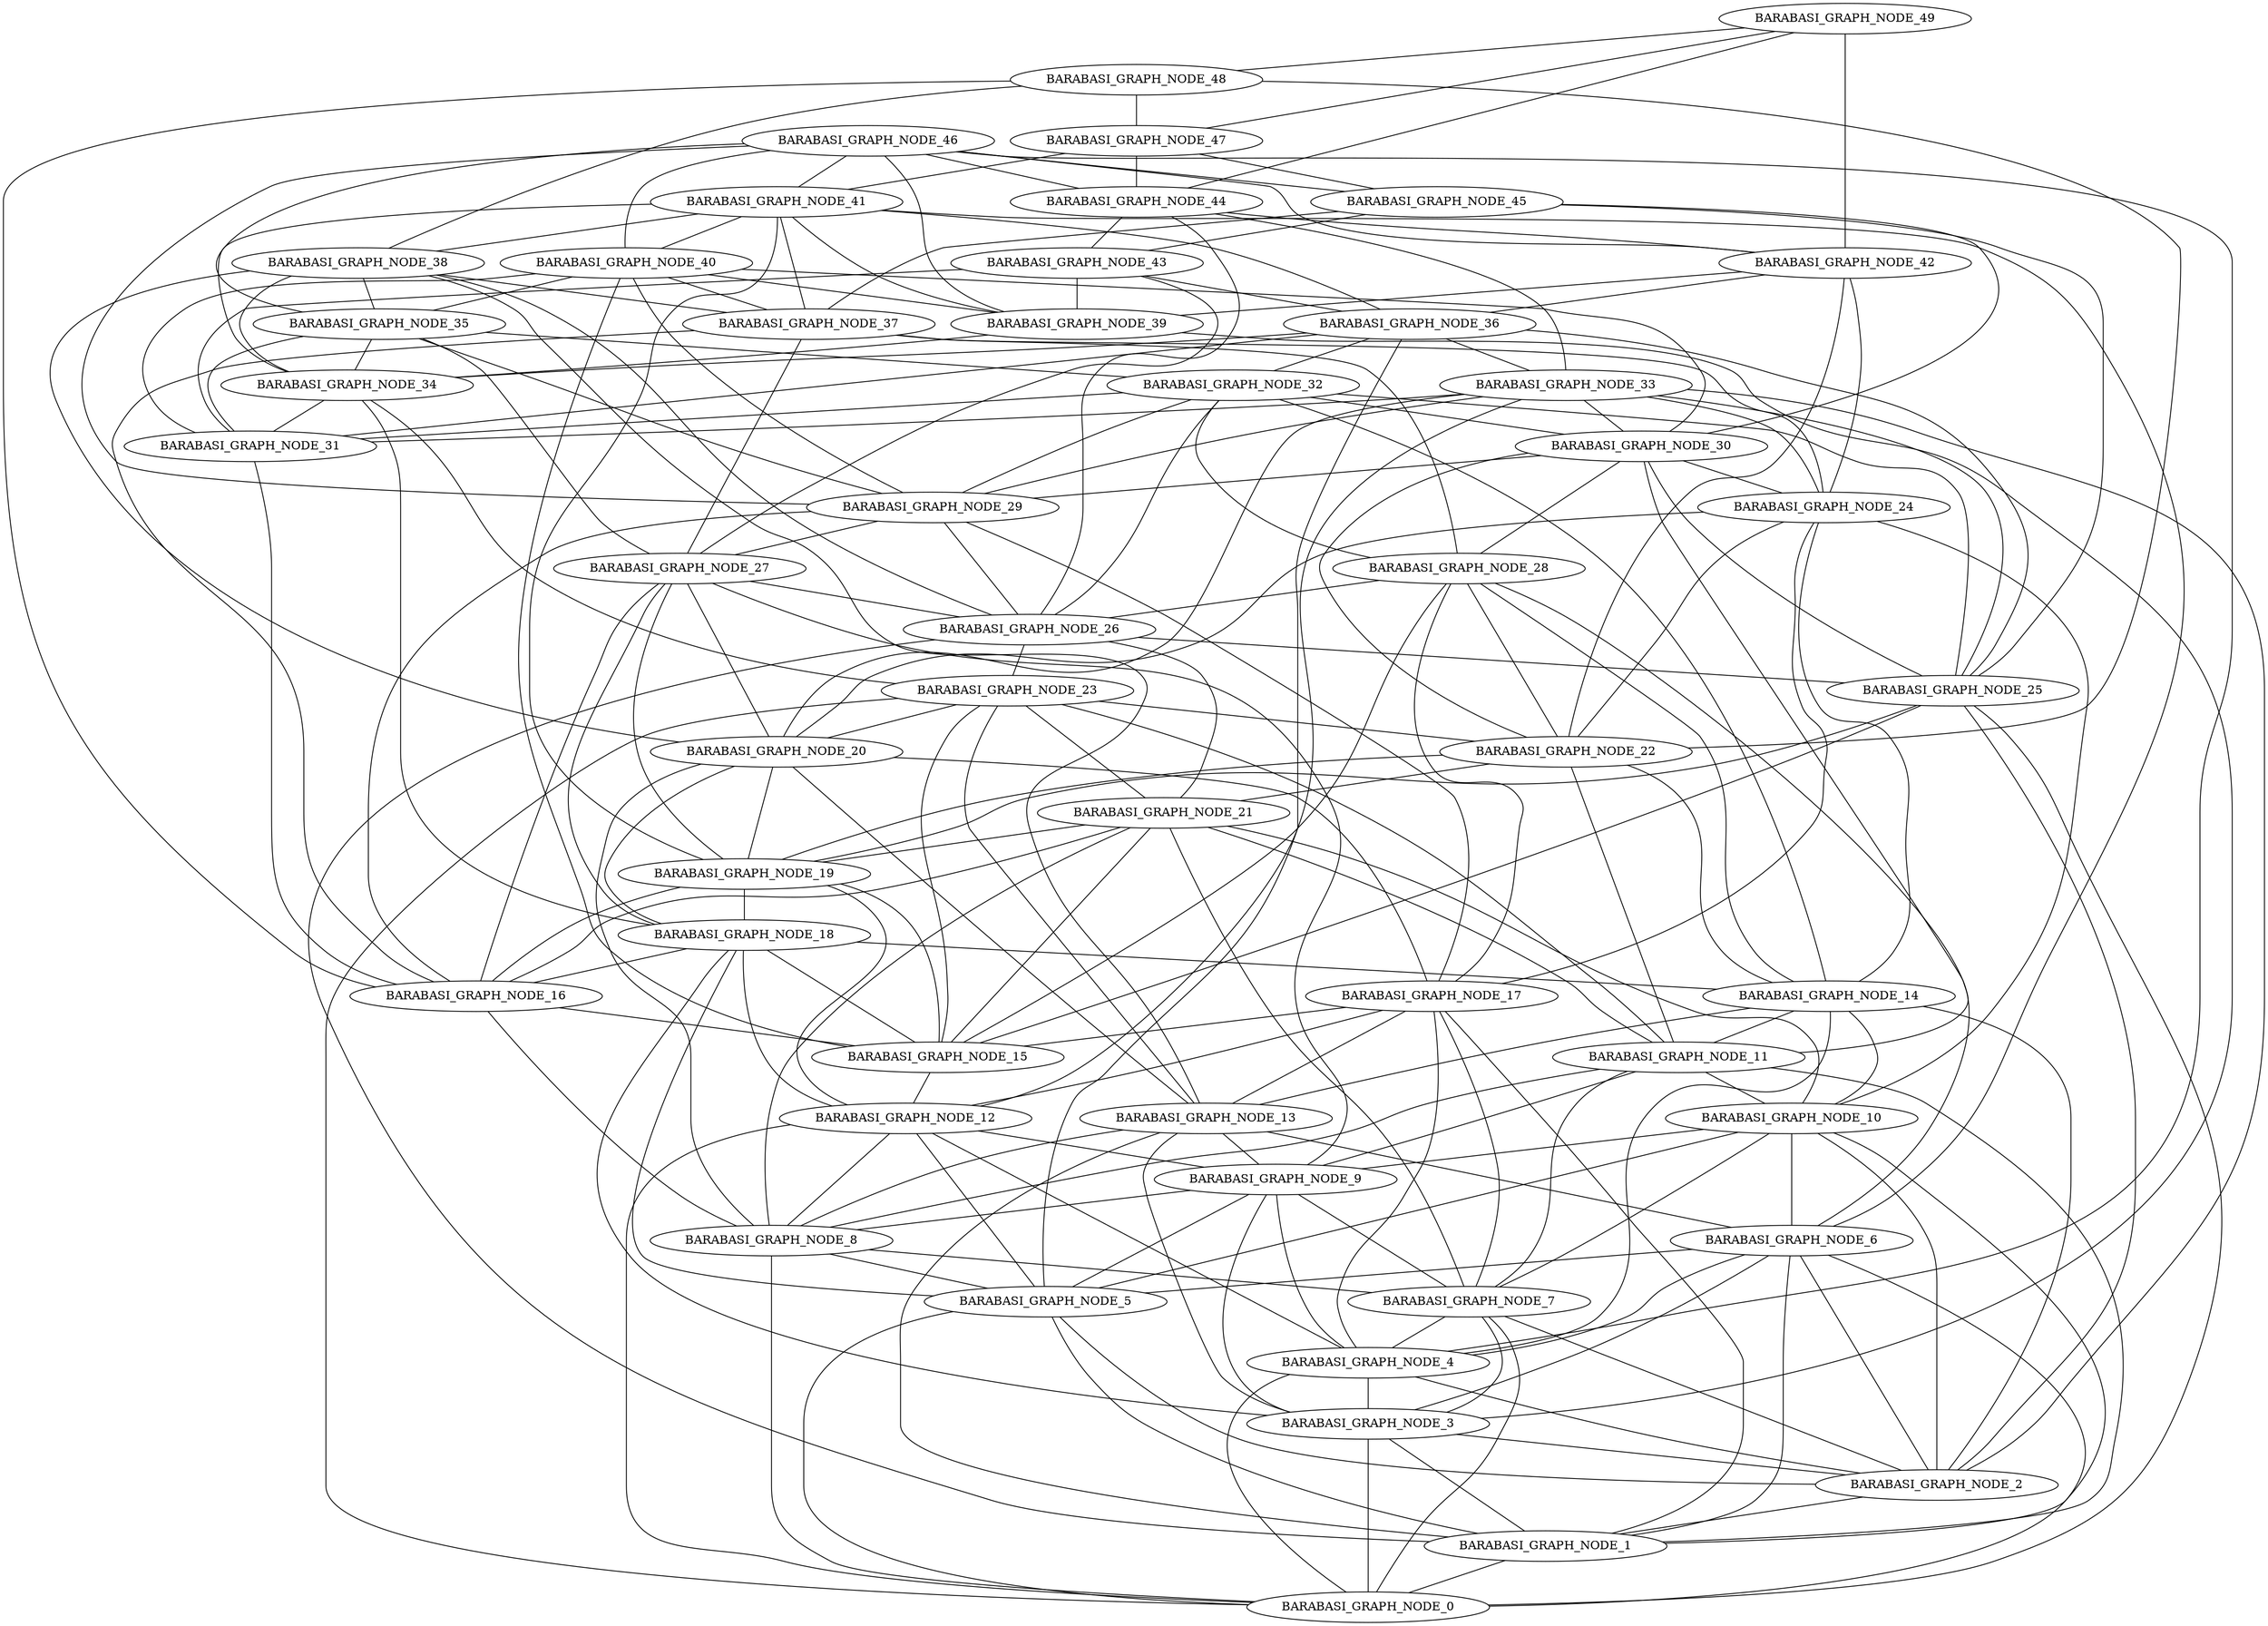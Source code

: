 graph BARABASI_GRAPH{
BARABASI_GRAPH_NODE_1 -- BARABASI_GRAPH_NODE_0 [weight=18];
BARABASI_GRAPH_NODE_2 -- BARABASI_GRAPH_NODE_1 [weight=2];
BARABASI_GRAPH_NODE_3 -- BARABASI_GRAPH_NODE_2 [weight=6];
BARABASI_GRAPH_NODE_3 -- BARABASI_GRAPH_NODE_0 [weight=17];
BARABASI_GRAPH_NODE_3 -- BARABASI_GRAPH_NODE_1 [weight=9];
BARABASI_GRAPH_NODE_4 -- BARABASI_GRAPH_NODE_2 [weight=13];
BARABASI_GRAPH_NODE_4 -- BARABASI_GRAPH_NODE_3 [weight=19];
BARABASI_GRAPH_NODE_4 -- BARABASI_GRAPH_NODE_0 [weight=9];
BARABASI_GRAPH_NODE_5 -- BARABASI_GRAPH_NODE_1 [weight=1];
BARABASI_GRAPH_NODE_5 -- BARABASI_GRAPH_NODE_0 [weight=14];
BARABASI_GRAPH_NODE_5 -- BARABASI_GRAPH_NODE_2 [weight=10];
BARABASI_GRAPH_NODE_6 -- BARABASI_GRAPH_NODE_3 [weight=8];
BARABASI_GRAPH_NODE_6 -- BARABASI_GRAPH_NODE_5 [weight=17];
BARABASI_GRAPH_NODE_6 -- BARABASI_GRAPH_NODE_4 [weight=4];
BARABASI_GRAPH_NODE_6 -- BARABASI_GRAPH_NODE_1 [weight=15];
BARABASI_GRAPH_NODE_6 -- BARABASI_GRAPH_NODE_0 [weight=1];
BARABASI_GRAPH_NODE_6 -- BARABASI_GRAPH_NODE_2 [weight=6];
BARABASI_GRAPH_NODE_7 -- BARABASI_GRAPH_NODE_3 [weight=19];
BARABASI_GRAPH_NODE_7 -- BARABASI_GRAPH_NODE_0 [weight=2];
BARABASI_GRAPH_NODE_7 -- BARABASI_GRAPH_NODE_2 [weight=2];
BARABASI_GRAPH_NODE_7 -- BARABASI_GRAPH_NODE_4 [weight=10];
BARABASI_GRAPH_NODE_8 -- BARABASI_GRAPH_NODE_5 [weight=14];
BARABASI_GRAPH_NODE_8 -- BARABASI_GRAPH_NODE_0 [weight=11];
BARABASI_GRAPH_NODE_8 -- BARABASI_GRAPH_NODE_7 [weight=15];
BARABASI_GRAPH_NODE_9 -- BARABASI_GRAPH_NODE_8 [weight=6];
BARABASI_GRAPH_NODE_9 -- BARABASI_GRAPH_NODE_3 [weight=17];
BARABASI_GRAPH_NODE_9 -- BARABASI_GRAPH_NODE_4 [weight=12];
BARABASI_GRAPH_NODE_9 -- BARABASI_GRAPH_NODE_5 [weight=2];
BARABASI_GRAPH_NODE_9 -- BARABASI_GRAPH_NODE_7 [weight=14];
BARABASI_GRAPH_NODE_10 -- BARABASI_GRAPH_NODE_9 [weight=1];
BARABASI_GRAPH_NODE_10 -- BARABASI_GRAPH_NODE_1 [weight=3];
BARABASI_GRAPH_NODE_10 -- BARABASI_GRAPH_NODE_5 [weight=6];
BARABASI_GRAPH_NODE_10 -- BARABASI_GRAPH_NODE_2 [weight=19];
BARABASI_GRAPH_NODE_10 -- BARABASI_GRAPH_NODE_7 [weight=8];
BARABASI_GRAPH_NODE_10 -- BARABASI_GRAPH_NODE_6 [weight=10];
BARABASI_GRAPH_NODE_11 -- BARABASI_GRAPH_NODE_9 [weight=19];
BARABASI_GRAPH_NODE_11 -- BARABASI_GRAPH_NODE_1 [weight=2];
BARABASI_GRAPH_NODE_11 -- BARABASI_GRAPH_NODE_10 [weight=17];
BARABASI_GRAPH_NODE_11 -- BARABASI_GRAPH_NODE_7 [weight=8];
BARABASI_GRAPH_NODE_11 -- BARABASI_GRAPH_NODE_8 [weight=5];
BARABASI_GRAPH_NODE_12 -- BARABASI_GRAPH_NODE_0 [weight=5];
BARABASI_GRAPH_NODE_12 -- BARABASI_GRAPH_NODE_9 [weight=14];
BARABASI_GRAPH_NODE_12 -- BARABASI_GRAPH_NODE_8 [weight=5];
BARABASI_GRAPH_NODE_12 -- BARABASI_GRAPH_NODE_4 [weight=17];
BARABASI_GRAPH_NODE_12 -- BARABASI_GRAPH_NODE_5 [weight=14];
BARABASI_GRAPH_NODE_13 -- BARABASI_GRAPH_NODE_1 [weight=16];
BARABASI_GRAPH_NODE_13 -- BARABASI_GRAPH_NODE_9 [weight=10];
BARABASI_GRAPH_NODE_13 -- BARABASI_GRAPH_NODE_8 [weight=19];
BARABASI_GRAPH_NODE_13 -- BARABASI_GRAPH_NODE_6 [weight=16];
BARABASI_GRAPH_NODE_13 -- BARABASI_GRAPH_NODE_3 [weight=10];
BARABASI_GRAPH_NODE_14 -- BARABASI_GRAPH_NODE_10 [weight=2];
BARABASI_GRAPH_NODE_14 -- BARABASI_GRAPH_NODE_11 [weight=17];
BARABASI_GRAPH_NODE_14 -- BARABASI_GRAPH_NODE_2 [weight=6];
BARABASI_GRAPH_NODE_14 -- BARABASI_GRAPH_NODE_4 [weight=19];
BARABASI_GRAPH_NODE_14 -- BARABASI_GRAPH_NODE_13 [weight=19];
BARABASI_GRAPH_NODE_15 -- BARABASI_GRAPH_NODE_12 [weight=8];
BARABASI_GRAPH_NODE_16 -- BARABASI_GRAPH_NODE_15 [weight=10];
BARABASI_GRAPH_NODE_16 -- BARABASI_GRAPH_NODE_8 [weight=13];
BARABASI_GRAPH_NODE_17 -- BARABASI_GRAPH_NODE_12 [weight=6];
BARABASI_GRAPH_NODE_17 -- BARABASI_GRAPH_NODE_13 [weight=14];
BARABASI_GRAPH_NODE_17 -- BARABASI_GRAPH_NODE_15 [weight=19];
BARABASI_GRAPH_NODE_17 -- BARABASI_GRAPH_NODE_1 [weight=19];
BARABASI_GRAPH_NODE_17 -- BARABASI_GRAPH_NODE_7 [weight=19];
BARABASI_GRAPH_NODE_17 -- BARABASI_GRAPH_NODE_4 [weight=14];
BARABASI_GRAPH_NODE_18 -- BARABASI_GRAPH_NODE_12 [weight=9];
BARABASI_GRAPH_NODE_18 -- BARABASI_GRAPH_NODE_15 [weight=10];
BARABASI_GRAPH_NODE_18 -- BARABASI_GRAPH_NODE_16 [weight=7];
BARABASI_GRAPH_NODE_18 -- BARABASI_GRAPH_NODE_3 [weight=4];
BARABASI_GRAPH_NODE_18 -- BARABASI_GRAPH_NODE_5 [weight=3];
BARABASI_GRAPH_NODE_18 -- BARABASI_GRAPH_NODE_14 [weight=15];
BARABASI_GRAPH_NODE_19 -- BARABASI_GRAPH_NODE_12 [weight=5];
BARABASI_GRAPH_NODE_19 -- BARABASI_GRAPH_NODE_18 [weight=1];
BARABASI_GRAPH_NODE_19 -- BARABASI_GRAPH_NODE_15 [weight=8];
BARABASI_GRAPH_NODE_19 -- BARABASI_GRAPH_NODE_16 [weight=18];
BARABASI_GRAPH_NODE_20 -- BARABASI_GRAPH_NODE_13 [weight=6];
BARABASI_GRAPH_NODE_20 -- BARABASI_GRAPH_NODE_17 [weight=15];
BARABASI_GRAPH_NODE_20 -- BARABASI_GRAPH_NODE_18 [weight=10];
BARABASI_GRAPH_NODE_20 -- BARABASI_GRAPH_NODE_8 [weight=12];
BARABASI_GRAPH_NODE_20 -- BARABASI_GRAPH_NODE_19 [weight=1];
BARABASI_GRAPH_NODE_21 -- BARABASI_GRAPH_NODE_8 [weight=19];
BARABASI_GRAPH_NODE_21 -- BARABASI_GRAPH_NODE_15 [weight=4];
BARABASI_GRAPH_NODE_21 -- BARABASI_GRAPH_NODE_10 [weight=16];
BARABASI_GRAPH_NODE_21 -- BARABASI_GRAPH_NODE_16 [weight=19];
BARABASI_GRAPH_NODE_21 -- BARABASI_GRAPH_NODE_19 [weight=10];
BARABASI_GRAPH_NODE_21 -- BARABASI_GRAPH_NODE_11 [weight=2];
BARABASI_GRAPH_NODE_21 -- BARABASI_GRAPH_NODE_7 [weight=15];
BARABASI_GRAPH_NODE_22 -- BARABASI_GRAPH_NODE_21 [weight=13];
BARABASI_GRAPH_NODE_22 -- BARABASI_GRAPH_NODE_19 [weight=17];
BARABASI_GRAPH_NODE_22 -- BARABASI_GRAPH_NODE_14 [weight=3];
BARABASI_GRAPH_NODE_22 -- BARABASI_GRAPH_NODE_11 [weight=13];
BARABASI_GRAPH_NODE_23 -- BARABASI_GRAPH_NODE_11 [weight=11];
BARABASI_GRAPH_NODE_23 -- BARABASI_GRAPH_NODE_21 [weight=8];
BARABASI_GRAPH_NODE_23 -- BARABASI_GRAPH_NODE_0 [weight=15];
BARABASI_GRAPH_NODE_23 -- BARABASI_GRAPH_NODE_13 [weight=1];
BARABASI_GRAPH_NODE_23 -- BARABASI_GRAPH_NODE_15 [weight=17];
BARABASI_GRAPH_NODE_23 -- BARABASI_GRAPH_NODE_22 [weight=19];
BARABASI_GRAPH_NODE_23 -- BARABASI_GRAPH_NODE_20 [weight=1];
BARABASI_GRAPH_NODE_24 -- BARABASI_GRAPH_NODE_10 [weight=15];
BARABASI_GRAPH_NODE_24 -- BARABASI_GRAPH_NODE_17 [weight=2];
BARABASI_GRAPH_NODE_24 -- BARABASI_GRAPH_NODE_22 [weight=15];
BARABASI_GRAPH_NODE_24 -- BARABASI_GRAPH_NODE_14 [weight=8];
BARABASI_GRAPH_NODE_24 -- BARABASI_GRAPH_NODE_20 [weight=3];
BARABASI_GRAPH_NODE_25 -- BARABASI_GRAPH_NODE_19 [weight=7];
BARABASI_GRAPH_NODE_25 -- BARABASI_GRAPH_NODE_2 [weight=18];
BARABASI_GRAPH_NODE_25 -- BARABASI_GRAPH_NODE_0 [weight=19];
BARABASI_GRAPH_NODE_25 -- BARABASI_GRAPH_NODE_15 [weight=5];
BARABASI_GRAPH_NODE_26 -- BARABASI_GRAPH_NODE_1 [weight=5];
BARABASI_GRAPH_NODE_26 -- BARABASI_GRAPH_NODE_23 [weight=9];
BARABASI_GRAPH_NODE_26 -- BARABASI_GRAPH_NODE_21 [weight=13];
BARABASI_GRAPH_NODE_26 -- BARABASI_GRAPH_NODE_25 [weight=12];
BARABASI_GRAPH_NODE_27 -- BARABASI_GRAPH_NODE_18 [weight=6];
BARABASI_GRAPH_NODE_27 -- BARABASI_GRAPH_NODE_20 [weight=16];
BARABASI_GRAPH_NODE_27 -- BARABASI_GRAPH_NODE_16 [weight=19];
BARABASI_GRAPH_NODE_27 -- BARABASI_GRAPH_NODE_26 [weight=4];
BARABASI_GRAPH_NODE_27 -- BARABASI_GRAPH_NODE_19 [weight=9];
BARABASI_GRAPH_NODE_27 -- BARABASI_GRAPH_NODE_9 [weight=6];
BARABASI_GRAPH_NODE_28 -- BARABASI_GRAPH_NODE_22 [weight=8];
BARABASI_GRAPH_NODE_28 -- BARABASI_GRAPH_NODE_6 [weight=14];
BARABASI_GRAPH_NODE_28 -- BARABASI_GRAPH_NODE_15 [weight=2];
BARABASI_GRAPH_NODE_28 -- BARABASI_GRAPH_NODE_26 [weight=2];
BARABASI_GRAPH_NODE_28 -- BARABASI_GRAPH_NODE_17 [weight=11];
BARABASI_GRAPH_NODE_28 -- BARABASI_GRAPH_NODE_14 [weight=11];
BARABASI_GRAPH_NODE_29 -- BARABASI_GRAPH_NODE_16 [weight=14];
BARABASI_GRAPH_NODE_29 -- BARABASI_GRAPH_NODE_26 [weight=10];
BARABASI_GRAPH_NODE_29 -- BARABASI_GRAPH_NODE_27 [weight=15];
BARABASI_GRAPH_NODE_29 -- BARABASI_GRAPH_NODE_17 [weight=3];
BARABASI_GRAPH_NODE_30 -- BARABASI_GRAPH_NODE_25 [weight=15];
BARABASI_GRAPH_NODE_30 -- BARABASI_GRAPH_NODE_22 [weight=2];
BARABASI_GRAPH_NODE_30 -- BARABASI_GRAPH_NODE_28 [weight=10];
BARABASI_GRAPH_NODE_30 -- BARABASI_GRAPH_NODE_11 [weight=8];
BARABASI_GRAPH_NODE_30 -- BARABASI_GRAPH_NODE_29 [weight=8];
BARABASI_GRAPH_NODE_30 -- BARABASI_GRAPH_NODE_24 [weight=12];
BARABASI_GRAPH_NODE_31 -- BARABASI_GRAPH_NODE_16 [weight=2];
BARABASI_GRAPH_NODE_32 -- BARABASI_GRAPH_NODE_14 [weight=2];
BARABASI_GRAPH_NODE_32 -- BARABASI_GRAPH_NODE_26 [weight=8];
BARABASI_GRAPH_NODE_32 -- BARABASI_GRAPH_NODE_30 [weight=8];
BARABASI_GRAPH_NODE_32 -- BARABASI_GRAPH_NODE_29 [weight=1];
BARABASI_GRAPH_NODE_32 -- BARABASI_GRAPH_NODE_28 [weight=8];
BARABASI_GRAPH_NODE_32 -- BARABASI_GRAPH_NODE_31 [weight=13];
BARABASI_GRAPH_NODE_32 -- BARABASI_GRAPH_NODE_25 [weight=6];
BARABASI_GRAPH_NODE_33 -- BARABASI_GRAPH_NODE_2 [weight=17];
BARABASI_GRAPH_NODE_33 -- BARABASI_GRAPH_NODE_31 [weight=2];
BARABASI_GRAPH_NODE_33 -- BARABASI_GRAPH_NODE_25 [weight=17];
BARABASI_GRAPH_NODE_33 -- BARABASI_GRAPH_NODE_29 [weight=16];
BARABASI_GRAPH_NODE_33 -- BARABASI_GRAPH_NODE_12 [weight=8];
BARABASI_GRAPH_NODE_33 -- BARABASI_GRAPH_NODE_20 [weight=17];
BARABASI_GRAPH_NODE_33 -- BARABASI_GRAPH_NODE_30 [weight=12];
BARABASI_GRAPH_NODE_33 -- BARABASI_GRAPH_NODE_24 [weight=16];
BARABASI_GRAPH_NODE_34 -- BARABASI_GRAPH_NODE_23 [weight=6];
BARABASI_GRAPH_NODE_34 -- BARABASI_GRAPH_NODE_18 [weight=7];
BARABASI_GRAPH_NODE_34 -- BARABASI_GRAPH_NODE_31 [weight=9];
BARABASI_GRAPH_NODE_35 -- BARABASI_GRAPH_NODE_31 [weight=3];
BARABASI_GRAPH_NODE_35 -- BARABASI_GRAPH_NODE_27 [weight=17];
BARABASI_GRAPH_NODE_35 -- BARABASI_GRAPH_NODE_32 [weight=19];
BARABASI_GRAPH_NODE_35 -- BARABASI_GRAPH_NODE_34 [weight=11];
BARABASI_GRAPH_NODE_35 -- BARABASI_GRAPH_NODE_29 [weight=6];
BARABASI_GRAPH_NODE_36 -- BARABASI_GRAPH_NODE_32 [weight=14];
BARABASI_GRAPH_NODE_36 -- BARABASI_GRAPH_NODE_25 [weight=17];
BARABASI_GRAPH_NODE_36 -- BARABASI_GRAPH_NODE_33 [weight=4];
BARABASI_GRAPH_NODE_36 -- BARABASI_GRAPH_NODE_5 [weight=12];
BARABASI_GRAPH_NODE_36 -- BARABASI_GRAPH_NODE_31 [weight=8];
BARABASI_GRAPH_NODE_36 -- BARABASI_GRAPH_NODE_34 [weight=1];
BARABASI_GRAPH_NODE_37 -- BARABASI_GRAPH_NODE_24 [weight=1];
BARABASI_GRAPH_NODE_37 -- BARABASI_GRAPH_NODE_16 [weight=2];
BARABASI_GRAPH_NODE_37 -- BARABASI_GRAPH_NODE_28 [weight=11];
BARABASI_GRAPH_NODE_37 -- BARABASI_GRAPH_NODE_27 [weight=13];
BARABASI_GRAPH_NODE_38 -- BARABASI_GRAPH_NODE_13 [weight=4];
BARABASI_GRAPH_NODE_38 -- BARABASI_GRAPH_NODE_26 [weight=8];
BARABASI_GRAPH_NODE_38 -- BARABASI_GRAPH_NODE_34 [weight=13];
BARABASI_GRAPH_NODE_38 -- BARABASI_GRAPH_NODE_37 [weight=17];
BARABASI_GRAPH_NODE_38 -- BARABASI_GRAPH_NODE_20 [weight=8];
BARABASI_GRAPH_NODE_38 -- BARABASI_GRAPH_NODE_35 [weight=17];
BARABASI_GRAPH_NODE_39 -- BARABASI_GRAPH_NODE_34 [weight=19];
BARABASI_GRAPH_NODE_39 -- BARABASI_GRAPH_NODE_3 [weight=11];
BARABASI_GRAPH_NODE_40 -- BARABASI_GRAPH_NODE_35 [weight=19];
BARABASI_GRAPH_NODE_40 -- BARABASI_GRAPH_NODE_15 [weight=8];
BARABASI_GRAPH_NODE_40 -- BARABASI_GRAPH_NODE_29 [weight=6];
BARABASI_GRAPH_NODE_40 -- BARABASI_GRAPH_NODE_30 [weight=19];
BARABASI_GRAPH_NODE_40 -- BARABASI_GRAPH_NODE_37 [weight=6];
BARABASI_GRAPH_NODE_40 -- BARABASI_GRAPH_NODE_39 [weight=16];
BARABASI_GRAPH_NODE_40 -- BARABASI_GRAPH_NODE_31 [weight=12];
BARABASI_GRAPH_NODE_41 -- BARABASI_GRAPH_NODE_36 [weight=7];
BARABASI_GRAPH_NODE_41 -- BARABASI_GRAPH_NODE_19 [weight=18];
BARABASI_GRAPH_NODE_41 -- BARABASI_GRAPH_NODE_39 [weight=18];
BARABASI_GRAPH_NODE_41 -- BARABASI_GRAPH_NODE_37 [weight=4];
BARABASI_GRAPH_NODE_41 -- BARABASI_GRAPH_NODE_38 [weight=7];
BARABASI_GRAPH_NODE_41 -- BARABASI_GRAPH_NODE_34 [weight=5];
BARABASI_GRAPH_NODE_41 -- BARABASI_GRAPH_NODE_6 [weight=6];
BARABASI_GRAPH_NODE_41 -- BARABASI_GRAPH_NODE_40 [weight=11];
BARABASI_GRAPH_NODE_42 -- BARABASI_GRAPH_NODE_36 [weight=5];
BARABASI_GRAPH_NODE_42 -- BARABASI_GRAPH_NODE_24 [weight=15];
BARABASI_GRAPH_NODE_42 -- BARABASI_GRAPH_NODE_39 [weight=1];
BARABASI_GRAPH_NODE_42 -- BARABASI_GRAPH_NODE_22 [weight=19];
BARABASI_GRAPH_NODE_43 -- BARABASI_GRAPH_NODE_31 [weight=16];
BARABASI_GRAPH_NODE_43 -- BARABASI_GRAPH_NODE_39 [weight=2];
BARABASI_GRAPH_NODE_43 -- BARABASI_GRAPH_NODE_27 [weight=17];
BARABASI_GRAPH_NODE_43 -- BARABASI_GRAPH_NODE_36 [weight=19];
BARABASI_GRAPH_NODE_44 -- BARABASI_GRAPH_NODE_42 [weight=12];
BARABASI_GRAPH_NODE_44 -- BARABASI_GRAPH_NODE_33 [weight=18];
BARABASI_GRAPH_NODE_44 -- BARABASI_GRAPH_NODE_26 [weight=19];
BARABASI_GRAPH_NODE_44 -- BARABASI_GRAPH_NODE_43 [weight=18];
BARABASI_GRAPH_NODE_45 -- BARABASI_GRAPH_NODE_37 [weight=5];
BARABASI_GRAPH_NODE_45 -- BARABASI_GRAPH_NODE_25 [weight=9];
BARABASI_GRAPH_NODE_45 -- BARABASI_GRAPH_NODE_30 [weight=3];
BARABASI_GRAPH_NODE_45 -- BARABASI_GRAPH_NODE_43 [weight=1];
BARABASI_GRAPH_NODE_46 -- BARABASI_GRAPH_NODE_35 [weight=18];
BARABASI_GRAPH_NODE_46 -- BARABASI_GRAPH_NODE_41 [weight=11];
BARABASI_GRAPH_NODE_46 -- BARABASI_GRAPH_NODE_42 [weight=12];
BARABASI_GRAPH_NODE_46 -- BARABASI_GRAPH_NODE_4 [weight=14];
BARABASI_GRAPH_NODE_46 -- BARABASI_GRAPH_NODE_45 [weight=19];
BARABASI_GRAPH_NODE_46 -- BARABASI_GRAPH_NODE_40 [weight=19];
BARABASI_GRAPH_NODE_46 -- BARABASI_GRAPH_NODE_44 [weight=12];
BARABASI_GRAPH_NODE_46 -- BARABASI_GRAPH_NODE_29 [weight=2];
BARABASI_GRAPH_NODE_46 -- BARABASI_GRAPH_NODE_39 [weight=11];
BARABASI_GRAPH_NODE_47 -- BARABASI_GRAPH_NODE_45 [weight=17];
BARABASI_GRAPH_NODE_47 -- BARABASI_GRAPH_NODE_41 [weight=18];
BARABASI_GRAPH_NODE_47 -- BARABASI_GRAPH_NODE_44 [weight=19];
BARABASI_GRAPH_NODE_48 -- BARABASI_GRAPH_NODE_38 [weight=12];
BARABASI_GRAPH_NODE_48 -- BARABASI_GRAPH_NODE_22 [weight=2];
BARABASI_GRAPH_NODE_48 -- BARABASI_GRAPH_NODE_16 [weight=4];
BARABASI_GRAPH_NODE_48 -- BARABASI_GRAPH_NODE_47 [weight=12];
BARABASI_GRAPH_NODE_49 -- BARABASI_GRAPH_NODE_48 [weight=4];
BARABASI_GRAPH_NODE_49 -- BARABASI_GRAPH_NODE_44 [weight=3];
BARABASI_GRAPH_NODE_49 -- BARABASI_GRAPH_NODE_42 [weight=14];
BARABASI_GRAPH_NODE_49 -- BARABASI_GRAPH_NODE_47 [weight=1];
}
